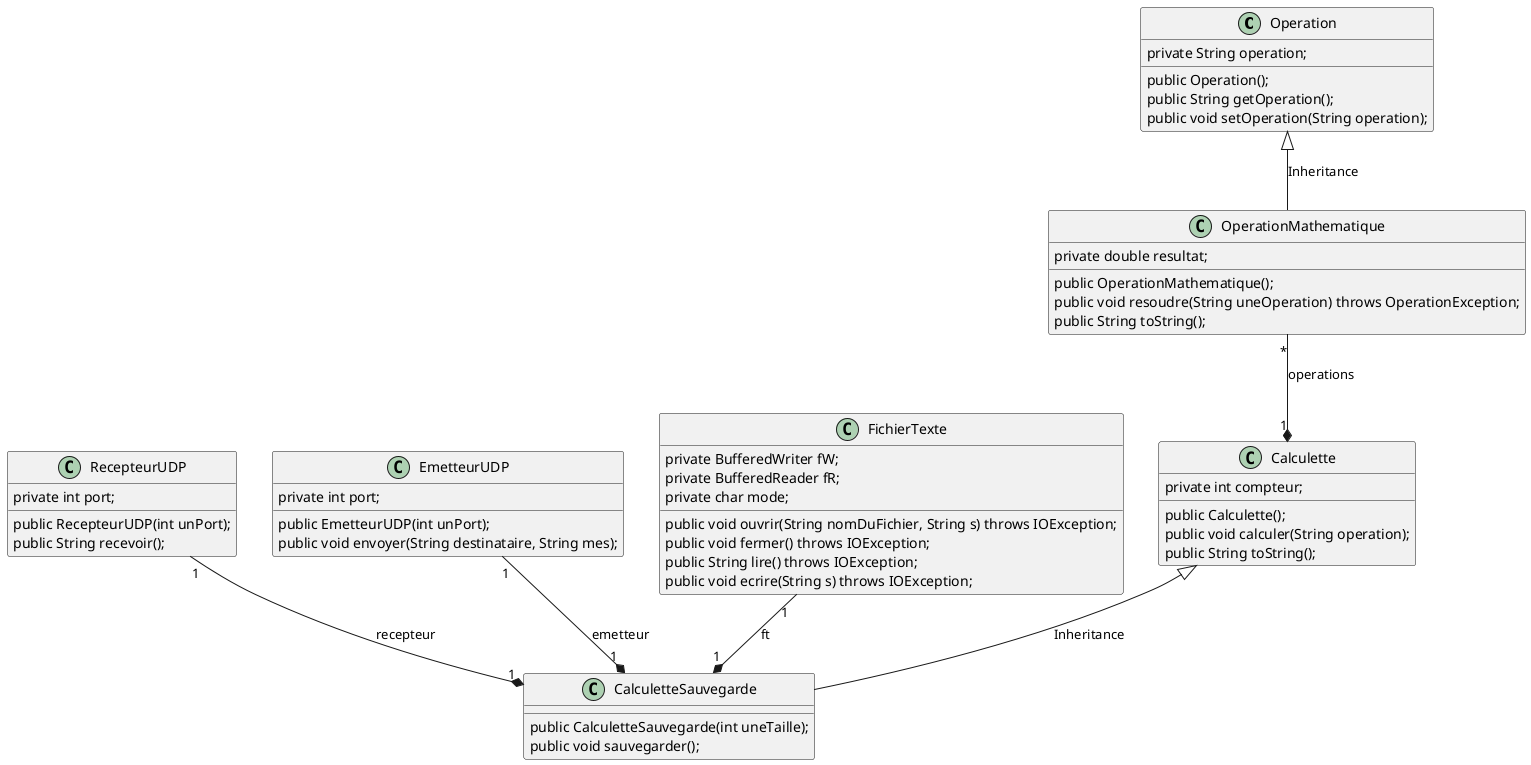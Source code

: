 @startuml

class Operation {
    private String operation;

    public Operation(); 
    public String getOperation();
    public void setOperation(String operation);
}

class OperationMathematique {
    private double resultat;

    public OperationMathematique();
    public void resoudre(String uneOperation) throws OperationException;
    public String toString();
} 

class Calculette {
    private int compteur;

    public Calculette();
    public void calculer(String operation);
    public String toString();
} 

class CalculetteSauvegarde {
    public CalculetteSauvegarde(int uneTaille);
    public void sauvegarder();
}

class FichierTexte {
    private BufferedWriter fW;
    private BufferedReader fR;
    private char mode;

    public void ouvrir(String nomDuFichier, String s) throws IOException;
    public void fermer() throws IOException;
    public String lire() throws IOException;
    public void ecrire(String s) throws IOException;
}

class EmetteurUDP {
    private int port;

    public EmetteurUDP(int unPort);
    public void envoyer(String destinataire, String mes);
}

class RecepteurUDP {
    private int port;

    public RecepteurUDP(int unPort);
    public String recevoir();
}

Operation <|-down- OperationMathematique: Inheritance
Calculette "1" *-up- "*" OperationMathematique: operations
CalculetteSauvegarde "1" *-up- "1" FichierTexte: ft
Calculette <|-down- CalculetteSauvegarde: Inheritance
CalculetteSauvegarde "1" *-up- "1" EmetteurUDP: emetteur
CalculetteSauvegarde "1" *-up- "1" RecepteurUDP: recepteur

@enduml